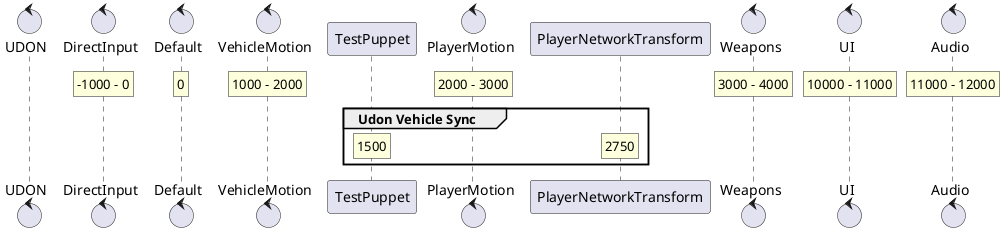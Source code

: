@startuml
'https://plantuml.com/sequence-diagram

autonumber

'VRChat TLP structure
control UDON order -10000
control DirectInput order -1000
control Default order 0
control VehicleMotion order 1000
control PlayerMotion order 2000
control Weapons order 3000
control UI order 10000
control Audio order 11000

rnote over DirectInput: -1000 - 0
/ rnote over Default: 0
/ rnote over VehicleMotion: 1000 - 2000
/ rnote over PlayerMotion: 2000 - 3000
/ rnote over Weapons: 3000 - 4000
/ rnote over UI: 10000 - 11000
/ rnote over Audio: 11000 - 12000

'UdonVehicleSync
'-------------
group Udon Vehicle Sync

    'Order
    '-----
    'VehicleMotion
    participant TestPuppet order 1500
    
    'PlayerMotion
    participant PlayerNetworkTransform order 2750

    'Comments
    '--------
    rnote over TestPuppet: 1500
    / rnote over PlayerNetworkTransform: 2750
end

@enduml